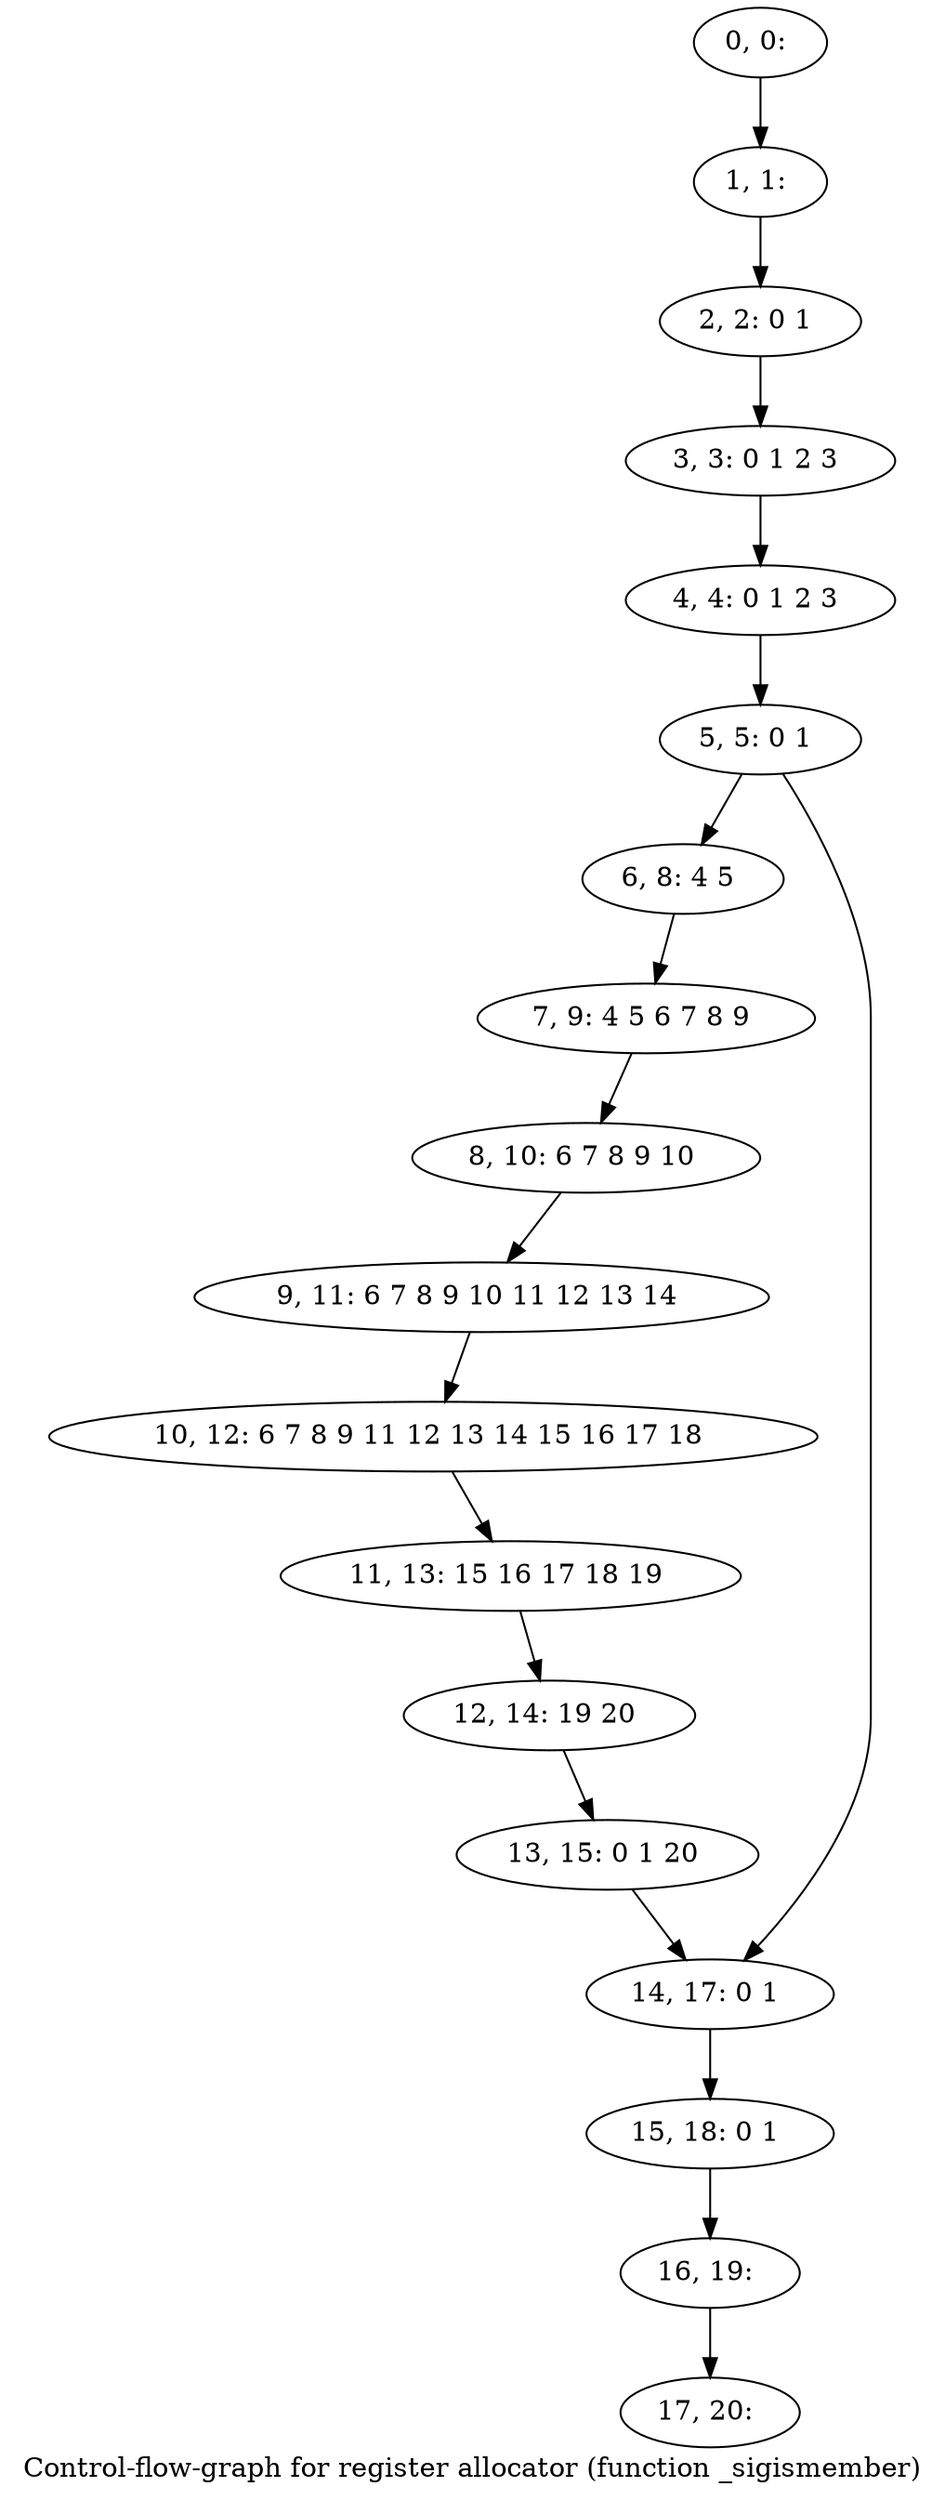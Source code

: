 digraph G {
graph [label="Control-flow-graph for register allocator (function _sigismember)"]
0[label="0, 0: "];
1[label="1, 1: "];
2[label="2, 2: 0 1 "];
3[label="3, 3: 0 1 2 3 "];
4[label="4, 4: 0 1 2 3 "];
5[label="5, 5: 0 1 "];
6[label="6, 8: 4 5 "];
7[label="7, 9: 4 5 6 7 8 9 "];
8[label="8, 10: 6 7 8 9 10 "];
9[label="9, 11: 6 7 8 9 10 11 12 13 14 "];
10[label="10, 12: 6 7 8 9 11 12 13 14 15 16 17 18 "];
11[label="11, 13: 15 16 17 18 19 "];
12[label="12, 14: 19 20 "];
13[label="13, 15: 0 1 20 "];
14[label="14, 17: 0 1 "];
15[label="15, 18: 0 1 "];
16[label="16, 19: "];
17[label="17, 20: "];
0->1 ;
1->2 ;
2->3 ;
3->4 ;
4->5 ;
5->6 ;
5->14 ;
6->7 ;
7->8 ;
8->9 ;
9->10 ;
10->11 ;
11->12 ;
12->13 ;
13->14 ;
14->15 ;
15->16 ;
16->17 ;
}
